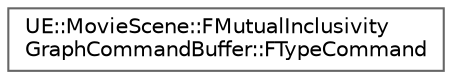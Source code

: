 digraph "Graphical Class Hierarchy"
{
 // INTERACTIVE_SVG=YES
 // LATEX_PDF_SIZE
  bgcolor="transparent";
  edge [fontname=Helvetica,fontsize=10,labelfontname=Helvetica,labelfontsize=10];
  node [fontname=Helvetica,fontsize=10,shape=box,height=0.2,width=0.4];
  rankdir="LR";
  Node0 [id="Node000000",label="UE::MovieScene::FMutualInclusivity\lGraphCommandBuffer::FTypeCommand",height=0.2,width=0.4,color="grey40", fillcolor="white", style="filled",URL="$de/df1/structUE_1_1MovieScene_1_1FMutualInclusivityGraphCommandBuffer_1_1FTypeCommand.html",tooltip=" "];
}
